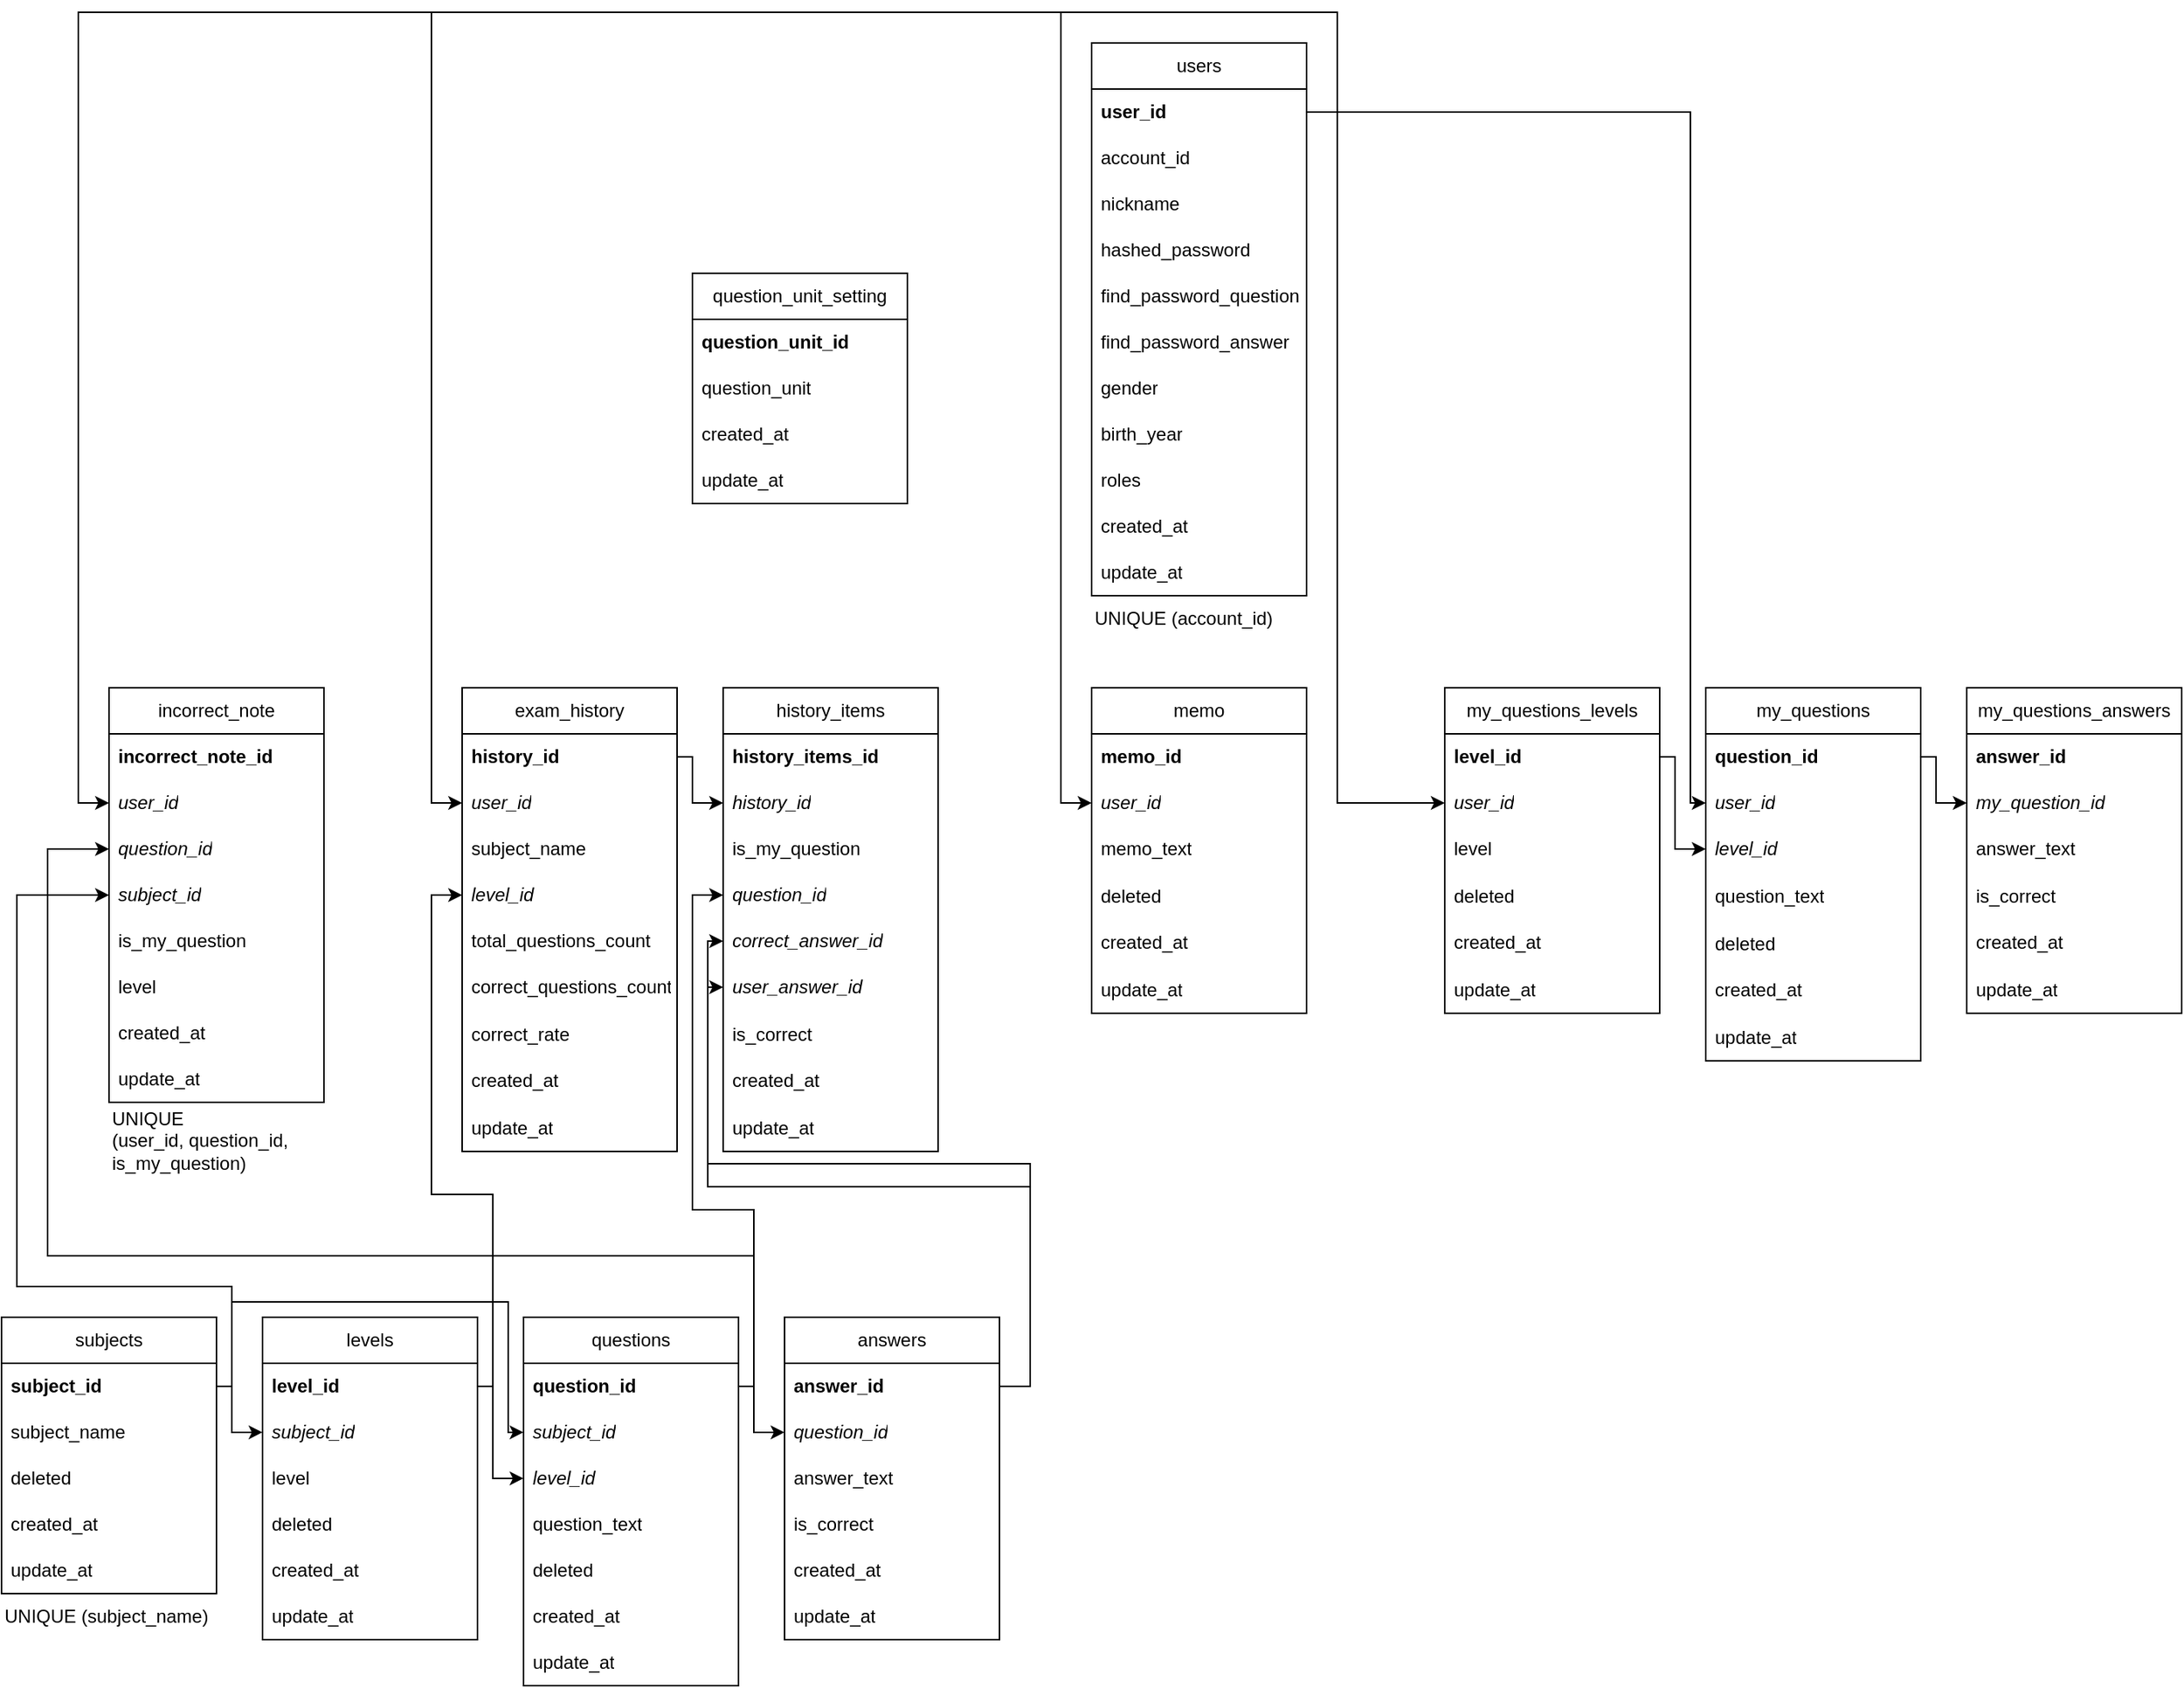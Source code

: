<mxfile version="26.0.11">
  <diagram name="페이지-1" id="cPsiHw71rgnW8N-4dkOa">
    <mxGraphModel dx="2117" dy="676" grid="1" gridSize="10" guides="1" tooltips="1" connect="1" arrows="1" fold="1" page="1" pageScale="1" pageWidth="827" pageHeight="1169" math="0" shadow="0">
      <root>
        <mxCell id="0" />
        <mxCell id="1" parent="0" />
        <mxCell id="VqnIIqxPbUTuVzLRbCaJ-1" value="users" style="swimlane;fontStyle=0;childLayout=stackLayout;horizontal=1;startSize=30;horizontalStack=0;resizeParent=1;resizeParentMax=0;resizeLast=0;collapsible=1;marginBottom=0;whiteSpace=wrap;html=1;" parent="1" vertex="1">
          <mxGeometry x="590" y="320" width="140" height="360" as="geometry">
            <mxRectangle x="590" y="360" width="70" height="30" as="alternateBounds" />
          </mxGeometry>
        </mxCell>
        <mxCell id="VqnIIqxPbUTuVzLRbCaJ-2" value="&lt;b&gt;user_id&lt;/b&gt;" style="text;strokeColor=none;fillColor=none;align=left;verticalAlign=middle;spacingLeft=4;spacingRight=4;overflow=hidden;points=[[0,0.5],[1,0.5]];portConstraint=eastwest;rotatable=0;whiteSpace=wrap;html=1;" parent="VqnIIqxPbUTuVzLRbCaJ-1" vertex="1">
          <mxGeometry y="30" width="140" height="30" as="geometry" />
        </mxCell>
        <mxCell id="VqnIIqxPbUTuVzLRbCaJ-3" value="account_id" style="text;strokeColor=none;fillColor=none;align=left;verticalAlign=middle;spacingLeft=4;spacingRight=4;overflow=hidden;points=[[0,0.5],[1,0.5]];portConstraint=eastwest;rotatable=0;whiteSpace=wrap;html=1;" parent="VqnIIqxPbUTuVzLRbCaJ-1" vertex="1">
          <mxGeometry y="60" width="140" height="30" as="geometry" />
        </mxCell>
        <mxCell id="VqnIIqxPbUTuVzLRbCaJ-4" value="nickname" style="text;strokeColor=none;fillColor=none;align=left;verticalAlign=middle;spacingLeft=4;spacingRight=4;overflow=hidden;points=[[0,0.5],[1,0.5]];portConstraint=eastwest;rotatable=0;whiteSpace=wrap;html=1;" parent="VqnIIqxPbUTuVzLRbCaJ-1" vertex="1">
          <mxGeometry y="90" width="140" height="30" as="geometry" />
        </mxCell>
        <mxCell id="VqnIIqxPbUTuVzLRbCaJ-5" value="hashed_password" style="text;strokeColor=none;fillColor=none;align=left;verticalAlign=middle;spacingLeft=4;spacingRight=4;overflow=hidden;points=[[0,0.5],[1,0.5]];portConstraint=eastwest;rotatable=0;whiteSpace=wrap;html=1;" parent="VqnIIqxPbUTuVzLRbCaJ-1" vertex="1">
          <mxGeometry y="120" width="140" height="30" as="geometry" />
        </mxCell>
        <mxCell id="VqnIIqxPbUTuVzLRbCaJ-6" value="find_password_question" style="text;strokeColor=none;fillColor=none;align=left;verticalAlign=middle;spacingLeft=4;spacingRight=4;overflow=hidden;points=[[0,0.5],[1,0.5]];portConstraint=eastwest;rotatable=0;whiteSpace=wrap;html=1;" parent="VqnIIqxPbUTuVzLRbCaJ-1" vertex="1">
          <mxGeometry y="150" width="140" height="30" as="geometry" />
        </mxCell>
        <mxCell id="VqnIIqxPbUTuVzLRbCaJ-7" value="find_password_answer" style="text;strokeColor=none;fillColor=none;align=left;verticalAlign=middle;spacingLeft=4;spacingRight=4;overflow=hidden;points=[[0,0.5],[1,0.5]];portConstraint=eastwest;rotatable=0;whiteSpace=wrap;html=1;" parent="VqnIIqxPbUTuVzLRbCaJ-1" vertex="1">
          <mxGeometry y="180" width="140" height="30" as="geometry" />
        </mxCell>
        <mxCell id="VqnIIqxPbUTuVzLRbCaJ-8" value="gender" style="text;strokeColor=none;fillColor=none;align=left;verticalAlign=middle;spacingLeft=4;spacingRight=4;overflow=hidden;points=[[0,0.5],[1,0.5]];portConstraint=eastwest;rotatable=0;whiteSpace=wrap;html=1;" parent="VqnIIqxPbUTuVzLRbCaJ-1" vertex="1">
          <mxGeometry y="210" width="140" height="30" as="geometry" />
        </mxCell>
        <mxCell id="VqnIIqxPbUTuVzLRbCaJ-9" value="birth_year" style="text;strokeColor=none;fillColor=none;align=left;verticalAlign=middle;spacingLeft=4;spacingRight=4;overflow=hidden;points=[[0,0.5],[1,0.5]];portConstraint=eastwest;rotatable=0;whiteSpace=wrap;html=1;" parent="VqnIIqxPbUTuVzLRbCaJ-1" vertex="1">
          <mxGeometry y="240" width="140" height="30" as="geometry" />
        </mxCell>
        <mxCell id="VqnIIqxPbUTuVzLRbCaJ-10" value="roles" style="text;strokeColor=none;fillColor=none;align=left;verticalAlign=middle;spacingLeft=4;spacingRight=4;overflow=hidden;points=[[0,0.5],[1,0.5]];portConstraint=eastwest;rotatable=0;whiteSpace=wrap;html=1;" parent="VqnIIqxPbUTuVzLRbCaJ-1" vertex="1">
          <mxGeometry y="270" width="140" height="30" as="geometry" />
        </mxCell>
        <mxCell id="VqnIIqxPbUTuVzLRbCaJ-11" value="created_at" style="text;strokeColor=none;fillColor=none;align=left;verticalAlign=middle;spacingLeft=4;spacingRight=4;overflow=hidden;points=[[0,0.5],[1,0.5]];portConstraint=eastwest;rotatable=0;whiteSpace=wrap;html=1;" parent="VqnIIqxPbUTuVzLRbCaJ-1" vertex="1">
          <mxGeometry y="300" width="140" height="30" as="geometry" />
        </mxCell>
        <mxCell id="VqnIIqxPbUTuVzLRbCaJ-12" value="update_at" style="text;strokeColor=none;fillColor=none;align=left;verticalAlign=middle;spacingLeft=4;spacingRight=4;overflow=hidden;points=[[0,0.5],[1,0.5]];portConstraint=eastwest;rotatable=0;whiteSpace=wrap;html=1;" parent="VqnIIqxPbUTuVzLRbCaJ-1" vertex="1">
          <mxGeometry y="330" width="140" height="30" as="geometry" />
        </mxCell>
        <mxCell id="VqnIIqxPbUTuVzLRbCaJ-14" value="questions" style="swimlane;fontStyle=0;childLayout=stackLayout;horizontal=1;startSize=30;horizontalStack=0;resizeParent=1;resizeParentMax=0;resizeLast=0;collapsible=1;marginBottom=0;whiteSpace=wrap;html=1;" parent="1" vertex="1">
          <mxGeometry x="220" y="1149.95" width="140" height="240" as="geometry" />
        </mxCell>
        <mxCell id="VqnIIqxPbUTuVzLRbCaJ-15" value="&lt;b&gt;question_id&lt;/b&gt;" style="text;strokeColor=none;fillColor=none;align=left;verticalAlign=middle;spacingLeft=4;spacingRight=4;overflow=hidden;points=[[0,0.5],[1,0.5]];portConstraint=eastwest;rotatable=0;whiteSpace=wrap;html=1;" parent="VqnIIqxPbUTuVzLRbCaJ-14" vertex="1">
          <mxGeometry y="30" width="140" height="30" as="geometry" />
        </mxCell>
        <mxCell id="VqnIIqxPbUTuVzLRbCaJ-16" value="&lt;i&gt;subject_id&lt;/i&gt;" style="text;strokeColor=none;fillColor=none;align=left;verticalAlign=middle;spacingLeft=4;spacingRight=4;overflow=hidden;points=[[0,0.5],[1,0.5]];portConstraint=eastwest;rotatable=0;whiteSpace=wrap;html=1;" parent="VqnIIqxPbUTuVzLRbCaJ-14" vertex="1">
          <mxGeometry y="60" width="140" height="30" as="geometry" />
        </mxCell>
        <mxCell id="VqnIIqxPbUTuVzLRbCaJ-17" value="&lt;i&gt;level_id&lt;/i&gt;" style="text;strokeColor=none;fillColor=none;align=left;verticalAlign=middle;spacingLeft=4;spacingRight=4;overflow=hidden;points=[[0,0.5],[1,0.5]];portConstraint=eastwest;rotatable=0;whiteSpace=wrap;html=1;" parent="VqnIIqxPbUTuVzLRbCaJ-14" vertex="1">
          <mxGeometry y="90" width="140" height="30" as="geometry" />
        </mxCell>
        <mxCell id="VqnIIqxPbUTuVzLRbCaJ-18" value="question_text" style="text;strokeColor=none;fillColor=none;align=left;verticalAlign=middle;spacingLeft=4;spacingRight=4;overflow=hidden;points=[[0,0.5],[1,0.5]];portConstraint=eastwest;rotatable=0;whiteSpace=wrap;html=1;" parent="VqnIIqxPbUTuVzLRbCaJ-14" vertex="1">
          <mxGeometry y="120" width="140" height="30" as="geometry" />
        </mxCell>
        <mxCell id="VqnIIqxPbUTuVzLRbCaJ-19" value="deleted" style="text;strokeColor=none;fillColor=none;align=left;verticalAlign=middle;spacingLeft=4;spacingRight=4;overflow=hidden;points=[[0,0.5],[1,0.5]];portConstraint=eastwest;rotatable=0;whiteSpace=wrap;html=1;" parent="VqnIIqxPbUTuVzLRbCaJ-14" vertex="1">
          <mxGeometry y="150" width="140" height="30" as="geometry" />
        </mxCell>
        <mxCell id="VqnIIqxPbUTuVzLRbCaJ-20" value="created_at" style="text;strokeColor=none;fillColor=none;align=left;verticalAlign=middle;spacingLeft=4;spacingRight=4;overflow=hidden;points=[[0,0.5],[1,0.5]];portConstraint=eastwest;rotatable=0;whiteSpace=wrap;html=1;" parent="VqnIIqxPbUTuVzLRbCaJ-14" vertex="1">
          <mxGeometry y="180" width="140" height="30" as="geometry" />
        </mxCell>
        <mxCell id="VqnIIqxPbUTuVzLRbCaJ-21" value="update_at" style="text;strokeColor=none;fillColor=none;align=left;verticalAlign=middle;spacingLeft=4;spacingRight=4;overflow=hidden;points=[[0,0.5],[1,0.5]];portConstraint=eastwest;rotatable=0;whiteSpace=wrap;html=1;" parent="VqnIIqxPbUTuVzLRbCaJ-14" vertex="1">
          <mxGeometry y="210" width="140" height="30" as="geometry" />
        </mxCell>
        <mxCell id="VqnIIqxPbUTuVzLRbCaJ-22" value="subjects" style="swimlane;fontStyle=0;childLayout=stackLayout;horizontal=1;startSize=30;horizontalStack=0;resizeParent=1;resizeParentMax=0;resizeLast=0;collapsible=1;marginBottom=0;whiteSpace=wrap;html=1;" parent="1" vertex="1">
          <mxGeometry x="-120" y="1149.95" width="140" height="180" as="geometry" />
        </mxCell>
        <mxCell id="VqnIIqxPbUTuVzLRbCaJ-23" value="&lt;b&gt;subject_id&lt;/b&gt;" style="text;strokeColor=none;fillColor=none;align=left;verticalAlign=middle;spacingLeft=4;spacingRight=4;overflow=hidden;points=[[0,0.5],[1,0.5]];portConstraint=eastwest;rotatable=0;whiteSpace=wrap;html=1;" parent="VqnIIqxPbUTuVzLRbCaJ-22" vertex="1">
          <mxGeometry y="30" width="140" height="30" as="geometry" />
        </mxCell>
        <mxCell id="VqnIIqxPbUTuVzLRbCaJ-24" value="subject_name" style="text;strokeColor=none;fillColor=none;align=left;verticalAlign=middle;spacingLeft=4;spacingRight=4;overflow=hidden;points=[[0,0.5],[1,0.5]];portConstraint=eastwest;rotatable=0;whiteSpace=wrap;html=1;" parent="VqnIIqxPbUTuVzLRbCaJ-22" vertex="1">
          <mxGeometry y="60" width="140" height="30" as="geometry" />
        </mxCell>
        <mxCell id="VqnIIqxPbUTuVzLRbCaJ-25" value="deleted" style="text;strokeColor=none;fillColor=none;align=left;verticalAlign=middle;spacingLeft=4;spacingRight=4;overflow=hidden;points=[[0,0.5],[1,0.5]];portConstraint=eastwest;rotatable=0;whiteSpace=wrap;html=1;" parent="VqnIIqxPbUTuVzLRbCaJ-22" vertex="1">
          <mxGeometry y="90" width="140" height="30" as="geometry" />
        </mxCell>
        <mxCell id="VqnIIqxPbUTuVzLRbCaJ-26" value="created_at" style="text;strokeColor=none;fillColor=none;align=left;verticalAlign=middle;spacingLeft=4;spacingRight=4;overflow=hidden;points=[[0,0.5],[1,0.5]];portConstraint=eastwest;rotatable=0;whiteSpace=wrap;html=1;" parent="VqnIIqxPbUTuVzLRbCaJ-22" vertex="1">
          <mxGeometry y="120" width="140" height="30" as="geometry" />
        </mxCell>
        <mxCell id="VqnIIqxPbUTuVzLRbCaJ-27" value="update_at" style="text;strokeColor=none;fillColor=none;align=left;verticalAlign=middle;spacingLeft=4;spacingRight=4;overflow=hidden;points=[[0,0.5],[1,0.5]];portConstraint=eastwest;rotatable=0;whiteSpace=wrap;html=1;" parent="VqnIIqxPbUTuVzLRbCaJ-22" vertex="1">
          <mxGeometry y="150" width="140" height="30" as="geometry" />
        </mxCell>
        <mxCell id="VqnIIqxPbUTuVzLRbCaJ-28" value="levels" style="swimlane;fontStyle=0;childLayout=stackLayout;horizontal=1;startSize=30;horizontalStack=0;resizeParent=1;resizeParentMax=0;resizeLast=0;collapsible=1;marginBottom=0;whiteSpace=wrap;html=1;" parent="1" vertex="1">
          <mxGeometry x="50" y="1149.95" width="140" height="210" as="geometry" />
        </mxCell>
        <mxCell id="VqnIIqxPbUTuVzLRbCaJ-29" value="&lt;b&gt;level_id&lt;/b&gt;" style="text;strokeColor=none;fillColor=none;align=left;verticalAlign=middle;spacingLeft=4;spacingRight=4;overflow=hidden;points=[[0,0.5],[1,0.5]];portConstraint=eastwest;rotatable=0;whiteSpace=wrap;html=1;" parent="VqnIIqxPbUTuVzLRbCaJ-28" vertex="1">
          <mxGeometry y="30" width="140" height="30" as="geometry" />
        </mxCell>
        <mxCell id="VqnIIqxPbUTuVzLRbCaJ-30" value="&lt;i&gt;subject_id&lt;/i&gt;" style="text;strokeColor=none;fillColor=none;align=left;verticalAlign=middle;spacingLeft=4;spacingRight=4;overflow=hidden;points=[[0,0.5],[1,0.5]];portConstraint=eastwest;rotatable=0;whiteSpace=wrap;html=1;" parent="VqnIIqxPbUTuVzLRbCaJ-28" vertex="1">
          <mxGeometry y="60" width="140" height="30" as="geometry" />
        </mxCell>
        <mxCell id="VqnIIqxPbUTuVzLRbCaJ-31" value="level" style="text;strokeColor=none;fillColor=none;align=left;verticalAlign=middle;spacingLeft=4;spacingRight=4;overflow=hidden;points=[[0,0.5],[1,0.5]];portConstraint=eastwest;rotatable=0;whiteSpace=wrap;html=1;" parent="VqnIIqxPbUTuVzLRbCaJ-28" vertex="1">
          <mxGeometry y="90" width="140" height="30" as="geometry" />
        </mxCell>
        <mxCell id="VqnIIqxPbUTuVzLRbCaJ-43" value="deleted" style="text;strokeColor=none;fillColor=none;align=left;verticalAlign=middle;spacingLeft=4;spacingRight=4;overflow=hidden;points=[[0,0.5],[1,0.5]];portConstraint=eastwest;rotatable=0;whiteSpace=wrap;html=1;" parent="VqnIIqxPbUTuVzLRbCaJ-28" vertex="1">
          <mxGeometry y="120" width="140" height="30" as="geometry" />
        </mxCell>
        <mxCell id="VqnIIqxPbUTuVzLRbCaJ-32" value="created_at" style="text;strokeColor=none;fillColor=none;align=left;verticalAlign=middle;spacingLeft=4;spacingRight=4;overflow=hidden;points=[[0,0.5],[1,0.5]];portConstraint=eastwest;rotatable=0;whiteSpace=wrap;html=1;" parent="VqnIIqxPbUTuVzLRbCaJ-28" vertex="1">
          <mxGeometry y="150" width="140" height="30" as="geometry" />
        </mxCell>
        <mxCell id="VqnIIqxPbUTuVzLRbCaJ-33" value="update_at" style="text;strokeColor=none;fillColor=none;align=left;verticalAlign=middle;spacingLeft=4;spacingRight=4;overflow=hidden;points=[[0,0.5],[1,0.5]];portConstraint=eastwest;rotatable=0;whiteSpace=wrap;html=1;" parent="VqnIIqxPbUTuVzLRbCaJ-28" vertex="1">
          <mxGeometry y="180" width="140" height="30" as="geometry" />
        </mxCell>
        <mxCell id="VqnIIqxPbUTuVzLRbCaJ-44" value="answers" style="swimlane;fontStyle=0;childLayout=stackLayout;horizontal=1;startSize=30;horizontalStack=0;resizeParent=1;resizeParentMax=0;resizeLast=0;collapsible=1;marginBottom=0;whiteSpace=wrap;html=1;" parent="1" vertex="1">
          <mxGeometry x="390" y="1149.95" width="140" height="210" as="geometry" />
        </mxCell>
        <mxCell id="VqnIIqxPbUTuVzLRbCaJ-45" value="&lt;b&gt;answer_id&lt;/b&gt;" style="text;strokeColor=none;fillColor=none;align=left;verticalAlign=middle;spacingLeft=4;spacingRight=4;overflow=hidden;points=[[0,0.5],[1,0.5]];portConstraint=eastwest;rotatable=0;whiteSpace=wrap;html=1;" parent="VqnIIqxPbUTuVzLRbCaJ-44" vertex="1">
          <mxGeometry y="30" width="140" height="30" as="geometry" />
        </mxCell>
        <mxCell id="VqnIIqxPbUTuVzLRbCaJ-46" value="&lt;i&gt;question_id&lt;/i&gt;" style="text;strokeColor=none;fillColor=none;align=left;verticalAlign=middle;spacingLeft=4;spacingRight=4;overflow=hidden;points=[[0,0.5],[1,0.5]];portConstraint=eastwest;rotatable=0;whiteSpace=wrap;html=1;" parent="VqnIIqxPbUTuVzLRbCaJ-44" vertex="1">
          <mxGeometry y="60" width="140" height="30" as="geometry" />
        </mxCell>
        <mxCell id="VqnIIqxPbUTuVzLRbCaJ-47" value="answer_text" style="text;strokeColor=none;fillColor=none;align=left;verticalAlign=middle;spacingLeft=4;spacingRight=4;overflow=hidden;points=[[0,0.5],[1,0.5]];portConstraint=eastwest;rotatable=0;whiteSpace=wrap;html=1;" parent="VqnIIqxPbUTuVzLRbCaJ-44" vertex="1">
          <mxGeometry y="90" width="140" height="30" as="geometry" />
        </mxCell>
        <mxCell id="VqnIIqxPbUTuVzLRbCaJ-48" value="is_correct" style="text;strokeColor=none;fillColor=none;align=left;verticalAlign=middle;spacingLeft=4;spacingRight=4;overflow=hidden;points=[[0,0.5],[1,0.5]];portConstraint=eastwest;rotatable=0;whiteSpace=wrap;html=1;" parent="VqnIIqxPbUTuVzLRbCaJ-44" vertex="1">
          <mxGeometry y="120" width="140" height="30" as="geometry" />
        </mxCell>
        <mxCell id="VqnIIqxPbUTuVzLRbCaJ-50" value="created_at" style="text;strokeColor=none;fillColor=none;align=left;verticalAlign=middle;spacingLeft=4;spacingRight=4;overflow=hidden;points=[[0,0.5],[1,0.5]];portConstraint=eastwest;rotatable=0;whiteSpace=wrap;html=1;" parent="VqnIIqxPbUTuVzLRbCaJ-44" vertex="1">
          <mxGeometry y="150" width="140" height="30" as="geometry" />
        </mxCell>
        <mxCell id="VqnIIqxPbUTuVzLRbCaJ-51" value="update_at" style="text;strokeColor=none;fillColor=none;align=left;verticalAlign=middle;spacingLeft=4;spacingRight=4;overflow=hidden;points=[[0,0.5],[1,0.5]];portConstraint=eastwest;rotatable=0;whiteSpace=wrap;html=1;" parent="VqnIIqxPbUTuVzLRbCaJ-44" vertex="1">
          <mxGeometry y="180" width="140" height="30" as="geometry" />
        </mxCell>
        <mxCell id="VqnIIqxPbUTuVzLRbCaJ-59" value="incorrect_note" style="swimlane;fontStyle=0;childLayout=stackLayout;horizontal=1;startSize=30;horizontalStack=0;resizeParent=1;resizeParentMax=0;resizeLast=0;collapsible=1;marginBottom=0;whiteSpace=wrap;html=1;" parent="1" vertex="1">
          <mxGeometry x="-50" y="740" width="140" height="270" as="geometry" />
        </mxCell>
        <mxCell id="VqnIIqxPbUTuVzLRbCaJ-60" value="&lt;b&gt;incorrect_note_id&lt;/b&gt;" style="text;strokeColor=none;fillColor=none;align=left;verticalAlign=middle;spacingLeft=4;spacingRight=4;overflow=hidden;points=[[0,0.5],[1,0.5]];portConstraint=eastwest;rotatable=0;whiteSpace=wrap;html=1;" parent="VqnIIqxPbUTuVzLRbCaJ-59" vertex="1">
          <mxGeometry y="30" width="140" height="30" as="geometry" />
        </mxCell>
        <mxCell id="VqnIIqxPbUTuVzLRbCaJ-62" value="&lt;i&gt;user_id&lt;/i&gt;" style="text;strokeColor=none;fillColor=none;align=left;verticalAlign=middle;spacingLeft=4;spacingRight=4;overflow=hidden;points=[[0,0.5],[1,0.5]];portConstraint=eastwest;rotatable=0;whiteSpace=wrap;html=1;" parent="VqnIIqxPbUTuVzLRbCaJ-59" vertex="1">
          <mxGeometry y="60" width="140" height="30" as="geometry" />
        </mxCell>
        <mxCell id="VqnIIqxPbUTuVzLRbCaJ-61" value="&lt;i&gt;question_id&lt;/i&gt;" style="text;strokeColor=none;fillColor=none;align=left;verticalAlign=middle;spacingLeft=4;spacingRight=4;overflow=hidden;points=[[0,0.5],[1,0.5]];portConstraint=eastwest;rotatable=0;whiteSpace=wrap;html=1;" parent="VqnIIqxPbUTuVzLRbCaJ-59" vertex="1">
          <mxGeometry y="90" width="140" height="30" as="geometry" />
        </mxCell>
        <mxCell id="VqnIIqxPbUTuVzLRbCaJ-63" value="&lt;i&gt;subject_id&lt;/i&gt;" style="text;strokeColor=none;fillColor=none;align=left;verticalAlign=middle;spacingLeft=4;spacingRight=4;overflow=hidden;points=[[0,0.5],[1,0.5]];portConstraint=eastwest;rotatable=0;whiteSpace=wrap;html=1;" parent="VqnIIqxPbUTuVzLRbCaJ-59" vertex="1">
          <mxGeometry y="120" width="140" height="30" as="geometry" />
        </mxCell>
        <mxCell id="VqnIIqxPbUTuVzLRbCaJ-67" value="is_my_question" style="text;strokeColor=none;fillColor=none;align=left;verticalAlign=middle;spacingLeft=4;spacingRight=4;overflow=hidden;points=[[0,0.5],[1,0.5]];portConstraint=eastwest;rotatable=0;whiteSpace=wrap;html=1;" parent="VqnIIqxPbUTuVzLRbCaJ-59" vertex="1">
          <mxGeometry y="150" width="140" height="30" as="geometry" />
        </mxCell>
        <mxCell id="9y2dvp7mWgLFmS21TrSh-4" value="level" style="text;strokeColor=none;fillColor=none;align=left;verticalAlign=middle;spacingLeft=4;spacingRight=4;overflow=hidden;points=[[0,0.5],[1,0.5]];portConstraint=eastwest;rotatable=0;whiteSpace=wrap;html=1;" vertex="1" parent="VqnIIqxPbUTuVzLRbCaJ-59">
          <mxGeometry y="180" width="140" height="30" as="geometry" />
        </mxCell>
        <mxCell id="VqnIIqxPbUTuVzLRbCaJ-64" value="created_at" style="text;strokeColor=none;fillColor=none;align=left;verticalAlign=middle;spacingLeft=4;spacingRight=4;overflow=hidden;points=[[0,0.5],[1,0.5]];portConstraint=eastwest;rotatable=0;whiteSpace=wrap;html=1;" parent="VqnIIqxPbUTuVzLRbCaJ-59" vertex="1">
          <mxGeometry y="210" width="140" height="30" as="geometry" />
        </mxCell>
        <mxCell id="VqnIIqxPbUTuVzLRbCaJ-65" value="update_at" style="text;strokeColor=none;fillColor=none;align=left;verticalAlign=middle;spacingLeft=4;spacingRight=4;overflow=hidden;points=[[0,0.5],[1,0.5]];portConstraint=eastwest;rotatable=0;whiteSpace=wrap;html=1;" parent="VqnIIqxPbUTuVzLRbCaJ-59" vertex="1">
          <mxGeometry y="240" width="140" height="30" as="geometry" />
        </mxCell>
        <mxCell id="VqnIIqxPbUTuVzLRbCaJ-70" value="UNIQUE&lt;div&gt;(user_id, question_id, is_my_question)&lt;/div&gt;" style="text;html=1;align=left;verticalAlign=middle;whiteSpace=wrap;rounded=0;" parent="1" vertex="1">
          <mxGeometry x="-50" y="1020" width="140" height="30" as="geometry" />
        </mxCell>
        <mxCell id="VqnIIqxPbUTuVzLRbCaJ-71" value="exam_history" style="swimlane;fontStyle=0;childLayout=stackLayout;horizontal=1;startSize=30;horizontalStack=0;resizeParent=1;resizeParentMax=0;resizeLast=0;collapsible=1;marginBottom=0;whiteSpace=wrap;html=1;" parent="1" vertex="1">
          <mxGeometry x="180" y="740" width="140" height="302" as="geometry" />
        </mxCell>
        <mxCell id="VqnIIqxPbUTuVzLRbCaJ-72" value="&lt;b&gt;history_id&lt;/b&gt;" style="text;strokeColor=none;fillColor=none;align=left;verticalAlign=middle;spacingLeft=4;spacingRight=4;overflow=hidden;points=[[0,0.5],[1,0.5]];portConstraint=eastwest;rotatable=0;whiteSpace=wrap;html=1;" parent="VqnIIqxPbUTuVzLRbCaJ-71" vertex="1">
          <mxGeometry y="30" width="140" height="30" as="geometry" />
        </mxCell>
        <mxCell id="VqnIIqxPbUTuVzLRbCaJ-73" value="&lt;i style=&quot;&quot;&gt;user_id&lt;/i&gt;" style="text;strokeColor=none;fillColor=none;align=left;verticalAlign=middle;spacingLeft=4;spacingRight=4;overflow=hidden;points=[[0,0.5],[1,0.5]];portConstraint=eastwest;rotatable=0;whiteSpace=wrap;html=1;" parent="VqnIIqxPbUTuVzLRbCaJ-71" vertex="1">
          <mxGeometry y="60" width="140" height="30" as="geometry" />
        </mxCell>
        <mxCell id="VqnIIqxPbUTuVzLRbCaJ-74" value="subject_name" style="text;strokeColor=none;fillColor=none;align=left;verticalAlign=middle;spacingLeft=4;spacingRight=4;overflow=hidden;points=[[0,0.5],[1,0.5]];portConstraint=eastwest;rotatable=0;whiteSpace=wrap;html=1;" parent="VqnIIqxPbUTuVzLRbCaJ-71" vertex="1">
          <mxGeometry y="90" width="140" height="30" as="geometry" />
        </mxCell>
        <mxCell id="VqnIIqxPbUTuVzLRbCaJ-75" value="&lt;i&gt;level_id&lt;/i&gt;" style="text;strokeColor=none;fillColor=none;align=left;verticalAlign=middle;spacingLeft=4;spacingRight=4;overflow=hidden;points=[[0,0.5],[1,0.5]];portConstraint=eastwest;rotatable=0;whiteSpace=wrap;html=1;" parent="VqnIIqxPbUTuVzLRbCaJ-71" vertex="1">
          <mxGeometry y="120" width="140" height="30" as="geometry" />
        </mxCell>
        <mxCell id="VqnIIqxPbUTuVzLRbCaJ-76" value="total_questions_count" style="text;strokeColor=none;fillColor=none;align=left;verticalAlign=middle;spacingLeft=4;spacingRight=4;overflow=hidden;points=[[0,0.5],[1,0.5]];portConstraint=eastwest;rotatable=0;whiteSpace=wrap;html=1;" parent="VqnIIqxPbUTuVzLRbCaJ-71" vertex="1">
          <mxGeometry y="150" width="140" height="30" as="geometry" />
        </mxCell>
        <mxCell id="VqnIIqxPbUTuVzLRbCaJ-77" value="correct_questions_count" style="text;strokeColor=none;fillColor=none;align=left;verticalAlign=middle;spacingLeft=4;spacingRight=4;overflow=hidden;points=[[0,0.5],[1,0.5]];portConstraint=eastwest;rotatable=0;whiteSpace=wrap;html=1;" parent="VqnIIqxPbUTuVzLRbCaJ-71" vertex="1">
          <mxGeometry y="180" width="140" height="30" as="geometry" />
        </mxCell>
        <mxCell id="VqnIIqxPbUTuVzLRbCaJ-80" value="correct_rate" style="text;strokeColor=none;fillColor=none;align=left;verticalAlign=middle;spacingLeft=4;spacingRight=4;overflow=hidden;points=[[0,0.5],[1,0.5]];portConstraint=eastwest;rotatable=0;whiteSpace=wrap;html=1;" parent="VqnIIqxPbUTuVzLRbCaJ-71" vertex="1">
          <mxGeometry y="210" width="140" height="31" as="geometry" />
        </mxCell>
        <mxCell id="VqnIIqxPbUTuVzLRbCaJ-78" value="created_at" style="text;strokeColor=none;fillColor=none;align=left;verticalAlign=middle;spacingLeft=4;spacingRight=4;overflow=hidden;points=[[0,0.5],[1,0.5]];portConstraint=eastwest;rotatable=0;whiteSpace=wrap;html=1;" parent="VqnIIqxPbUTuVzLRbCaJ-71" vertex="1">
          <mxGeometry y="241" width="140" height="30" as="geometry" />
        </mxCell>
        <mxCell id="VqnIIqxPbUTuVzLRbCaJ-79" value="update_at" style="text;strokeColor=none;fillColor=none;align=left;verticalAlign=middle;spacingLeft=4;spacingRight=4;overflow=hidden;points=[[0,0.5],[1,0.5]];portConstraint=eastwest;rotatable=0;whiteSpace=wrap;html=1;" parent="VqnIIqxPbUTuVzLRbCaJ-71" vertex="1">
          <mxGeometry y="271" width="140" height="31" as="geometry" />
        </mxCell>
        <mxCell id="VqnIIqxPbUTuVzLRbCaJ-81" value="history_items" style="swimlane;fontStyle=0;childLayout=stackLayout;horizontal=1;startSize=30;horizontalStack=0;resizeParent=1;resizeParentMax=0;resizeLast=0;collapsible=1;marginBottom=0;whiteSpace=wrap;html=1;" parent="1" vertex="1">
          <mxGeometry x="350" y="740" width="140" height="302" as="geometry" />
        </mxCell>
        <mxCell id="VqnIIqxPbUTuVzLRbCaJ-83" value="&lt;b&gt;history_items_id&lt;/b&gt;" style="text;strokeColor=none;fillColor=none;align=left;verticalAlign=middle;spacingLeft=4;spacingRight=4;overflow=hidden;points=[[0,0.5],[1,0.5]];portConstraint=eastwest;rotatable=0;whiteSpace=wrap;html=1;" parent="VqnIIqxPbUTuVzLRbCaJ-81" vertex="1">
          <mxGeometry y="30" width="140" height="30" as="geometry" />
        </mxCell>
        <mxCell id="VqnIIqxPbUTuVzLRbCaJ-82" value="&lt;i&gt;history_id&lt;/i&gt;" style="text;strokeColor=none;fillColor=none;align=left;verticalAlign=middle;spacingLeft=4;spacingRight=4;overflow=hidden;points=[[0,0.5],[1,0.5]];portConstraint=eastwest;rotatable=0;whiteSpace=wrap;html=1;" parent="VqnIIqxPbUTuVzLRbCaJ-81" vertex="1">
          <mxGeometry y="60" width="140" height="30" as="geometry" />
        </mxCell>
        <mxCell id="VqnIIqxPbUTuVzLRbCaJ-84" value="is_my_question" style="text;strokeColor=none;fillColor=none;align=left;verticalAlign=middle;spacingLeft=4;spacingRight=4;overflow=hidden;points=[[0,0.5],[1,0.5]];portConstraint=eastwest;rotatable=0;whiteSpace=wrap;html=1;" parent="VqnIIqxPbUTuVzLRbCaJ-81" vertex="1">
          <mxGeometry y="90" width="140" height="30" as="geometry" />
        </mxCell>
        <mxCell id="VqnIIqxPbUTuVzLRbCaJ-85" value="&lt;i&gt;question_id&lt;/i&gt;" style="text;strokeColor=none;fillColor=none;align=left;verticalAlign=middle;spacingLeft=4;spacingRight=4;overflow=hidden;points=[[0,0.5],[1,0.5]];portConstraint=eastwest;rotatable=0;whiteSpace=wrap;html=1;" parent="VqnIIqxPbUTuVzLRbCaJ-81" vertex="1">
          <mxGeometry y="120" width="140" height="30" as="geometry" />
        </mxCell>
        <mxCell id="VqnIIqxPbUTuVzLRbCaJ-86" value="&lt;i&gt;correct_answer_id&lt;/i&gt;" style="text;strokeColor=none;fillColor=none;align=left;verticalAlign=middle;spacingLeft=4;spacingRight=4;overflow=hidden;points=[[0,0.5],[1,0.5]];portConstraint=eastwest;rotatable=0;whiteSpace=wrap;html=1;" parent="VqnIIqxPbUTuVzLRbCaJ-81" vertex="1">
          <mxGeometry y="150" width="140" height="30" as="geometry" />
        </mxCell>
        <mxCell id="VqnIIqxPbUTuVzLRbCaJ-87" value="&lt;i&gt;user_answer_id&lt;/i&gt;" style="text;strokeColor=none;fillColor=none;align=left;verticalAlign=middle;spacingLeft=4;spacingRight=4;overflow=hidden;points=[[0,0.5],[1,0.5]];portConstraint=eastwest;rotatable=0;whiteSpace=wrap;html=1;" parent="VqnIIqxPbUTuVzLRbCaJ-81" vertex="1">
          <mxGeometry y="180" width="140" height="30" as="geometry" />
        </mxCell>
        <mxCell id="VqnIIqxPbUTuVzLRbCaJ-88" value="is_correct" style="text;strokeColor=none;fillColor=none;align=left;verticalAlign=middle;spacingLeft=4;spacingRight=4;overflow=hidden;points=[[0,0.5],[1,0.5]];portConstraint=eastwest;rotatable=0;whiteSpace=wrap;html=1;" parent="VqnIIqxPbUTuVzLRbCaJ-81" vertex="1">
          <mxGeometry y="210" width="140" height="31" as="geometry" />
        </mxCell>
        <mxCell id="VqnIIqxPbUTuVzLRbCaJ-89" value="created_at" style="text;strokeColor=none;fillColor=none;align=left;verticalAlign=middle;spacingLeft=4;spacingRight=4;overflow=hidden;points=[[0,0.5],[1,0.5]];portConstraint=eastwest;rotatable=0;whiteSpace=wrap;html=1;" parent="VqnIIqxPbUTuVzLRbCaJ-81" vertex="1">
          <mxGeometry y="241" width="140" height="30" as="geometry" />
        </mxCell>
        <mxCell id="VqnIIqxPbUTuVzLRbCaJ-90" value="update_at" style="text;strokeColor=none;fillColor=none;align=left;verticalAlign=middle;spacingLeft=4;spacingRight=4;overflow=hidden;points=[[0,0.5],[1,0.5]];portConstraint=eastwest;rotatable=0;whiteSpace=wrap;html=1;" parent="VqnIIqxPbUTuVzLRbCaJ-81" vertex="1">
          <mxGeometry y="271" width="140" height="31" as="geometry" />
        </mxCell>
        <mxCell id="VqnIIqxPbUTuVzLRbCaJ-91" value="memo" style="swimlane;fontStyle=0;childLayout=stackLayout;horizontal=1;startSize=30;horizontalStack=0;resizeParent=1;resizeParentMax=0;resizeLast=0;collapsible=1;marginBottom=0;whiteSpace=wrap;html=1;" parent="1" vertex="1">
          <mxGeometry x="590" y="740" width="140" height="212" as="geometry" />
        </mxCell>
        <mxCell id="VqnIIqxPbUTuVzLRbCaJ-92" value="&lt;b&gt;memo_id&lt;/b&gt;" style="text;strokeColor=none;fillColor=none;align=left;verticalAlign=middle;spacingLeft=4;spacingRight=4;overflow=hidden;points=[[0,0.5],[1,0.5]];portConstraint=eastwest;rotatable=0;whiteSpace=wrap;html=1;" parent="VqnIIqxPbUTuVzLRbCaJ-91" vertex="1">
          <mxGeometry y="30" width="140" height="30" as="geometry" />
        </mxCell>
        <mxCell id="VqnIIqxPbUTuVzLRbCaJ-93" value="&lt;i&gt;user_id&lt;/i&gt;" style="text;strokeColor=none;fillColor=none;align=left;verticalAlign=middle;spacingLeft=4;spacingRight=4;overflow=hidden;points=[[0,0.5],[1,0.5]];portConstraint=eastwest;rotatable=0;whiteSpace=wrap;html=1;" parent="VqnIIqxPbUTuVzLRbCaJ-91" vertex="1">
          <mxGeometry y="60" width="140" height="30" as="geometry" />
        </mxCell>
        <mxCell id="VqnIIqxPbUTuVzLRbCaJ-94" value="memo_text" style="text;strokeColor=none;fillColor=none;align=left;verticalAlign=middle;spacingLeft=4;spacingRight=4;overflow=hidden;points=[[0,0.5],[1,0.5]];portConstraint=eastwest;rotatable=0;whiteSpace=wrap;html=1;" parent="VqnIIqxPbUTuVzLRbCaJ-91" vertex="1">
          <mxGeometry y="90" width="140" height="30" as="geometry" />
        </mxCell>
        <mxCell id="VqnIIqxPbUTuVzLRbCaJ-98" value="deleted" style="text;strokeColor=none;fillColor=none;align=left;verticalAlign=middle;spacingLeft=4;spacingRight=4;overflow=hidden;points=[[0,0.5],[1,0.5]];portConstraint=eastwest;rotatable=0;whiteSpace=wrap;html=1;" parent="VqnIIqxPbUTuVzLRbCaJ-91" vertex="1">
          <mxGeometry y="120" width="140" height="31" as="geometry" />
        </mxCell>
        <mxCell id="VqnIIqxPbUTuVzLRbCaJ-99" value="created_at" style="text;strokeColor=none;fillColor=none;align=left;verticalAlign=middle;spacingLeft=4;spacingRight=4;overflow=hidden;points=[[0,0.5],[1,0.5]];portConstraint=eastwest;rotatable=0;whiteSpace=wrap;html=1;" parent="VqnIIqxPbUTuVzLRbCaJ-91" vertex="1">
          <mxGeometry y="151" width="140" height="30" as="geometry" />
        </mxCell>
        <mxCell id="VqnIIqxPbUTuVzLRbCaJ-100" value="update_at" style="text;strokeColor=none;fillColor=none;align=left;verticalAlign=middle;spacingLeft=4;spacingRight=4;overflow=hidden;points=[[0,0.5],[1,0.5]];portConstraint=eastwest;rotatable=0;whiteSpace=wrap;html=1;" parent="VqnIIqxPbUTuVzLRbCaJ-91" vertex="1">
          <mxGeometry y="181" width="140" height="31" as="geometry" />
        </mxCell>
        <mxCell id="VqnIIqxPbUTuVzLRbCaJ-101" value="my_questions_levels" style="swimlane;fontStyle=0;childLayout=stackLayout;horizontal=1;startSize=30;horizontalStack=0;resizeParent=1;resizeParentMax=0;resizeLast=0;collapsible=1;marginBottom=0;whiteSpace=wrap;html=1;" parent="1" vertex="1">
          <mxGeometry x="820" y="740" width="140" height="212" as="geometry" />
        </mxCell>
        <mxCell id="VqnIIqxPbUTuVzLRbCaJ-102" value="&lt;b&gt;level_id&lt;/b&gt;" style="text;strokeColor=none;fillColor=none;align=left;verticalAlign=middle;spacingLeft=4;spacingRight=4;overflow=hidden;points=[[0,0.5],[1,0.5]];portConstraint=eastwest;rotatable=0;whiteSpace=wrap;html=1;" parent="VqnIIqxPbUTuVzLRbCaJ-101" vertex="1">
          <mxGeometry y="30" width="140" height="30" as="geometry" />
        </mxCell>
        <mxCell id="VqnIIqxPbUTuVzLRbCaJ-103" value="&lt;i&gt;user_id&lt;/i&gt;" style="text;strokeColor=none;fillColor=none;align=left;verticalAlign=middle;spacingLeft=4;spacingRight=4;overflow=hidden;points=[[0,0.5],[1,0.5]];portConstraint=eastwest;rotatable=0;whiteSpace=wrap;html=1;" parent="VqnIIqxPbUTuVzLRbCaJ-101" vertex="1">
          <mxGeometry y="60" width="140" height="30" as="geometry" />
        </mxCell>
        <mxCell id="VqnIIqxPbUTuVzLRbCaJ-104" value="level" style="text;strokeColor=none;fillColor=none;align=left;verticalAlign=middle;spacingLeft=4;spacingRight=4;overflow=hidden;points=[[0,0.5],[1,0.5]];portConstraint=eastwest;rotatable=0;whiteSpace=wrap;html=1;" parent="VqnIIqxPbUTuVzLRbCaJ-101" vertex="1">
          <mxGeometry y="90" width="140" height="30" as="geometry" />
        </mxCell>
        <mxCell id="VqnIIqxPbUTuVzLRbCaJ-105" value="deleted" style="text;strokeColor=none;fillColor=none;align=left;verticalAlign=middle;spacingLeft=4;spacingRight=4;overflow=hidden;points=[[0,0.5],[1,0.5]];portConstraint=eastwest;rotatable=0;whiteSpace=wrap;html=1;" parent="VqnIIqxPbUTuVzLRbCaJ-101" vertex="1">
          <mxGeometry y="120" width="140" height="31" as="geometry" />
        </mxCell>
        <mxCell id="VqnIIqxPbUTuVzLRbCaJ-106" value="created_at" style="text;strokeColor=none;fillColor=none;align=left;verticalAlign=middle;spacingLeft=4;spacingRight=4;overflow=hidden;points=[[0,0.5],[1,0.5]];portConstraint=eastwest;rotatable=0;whiteSpace=wrap;html=1;" parent="VqnIIqxPbUTuVzLRbCaJ-101" vertex="1">
          <mxGeometry y="151" width="140" height="30" as="geometry" />
        </mxCell>
        <mxCell id="VqnIIqxPbUTuVzLRbCaJ-107" value="update_at" style="text;strokeColor=none;fillColor=none;align=left;verticalAlign=middle;spacingLeft=4;spacingRight=4;overflow=hidden;points=[[0,0.5],[1,0.5]];portConstraint=eastwest;rotatable=0;whiteSpace=wrap;html=1;" parent="VqnIIqxPbUTuVzLRbCaJ-101" vertex="1">
          <mxGeometry y="181" width="140" height="31" as="geometry" />
        </mxCell>
        <mxCell id="VqnIIqxPbUTuVzLRbCaJ-108" value="my_questions" style="swimlane;fontStyle=0;childLayout=stackLayout;horizontal=1;startSize=30;horizontalStack=0;resizeParent=1;resizeParentMax=0;resizeLast=0;collapsible=1;marginBottom=0;whiteSpace=wrap;html=1;" parent="1" vertex="1">
          <mxGeometry x="990" y="740" width="140" height="243" as="geometry" />
        </mxCell>
        <mxCell id="VqnIIqxPbUTuVzLRbCaJ-109" value="&lt;b&gt;question_id&lt;/b&gt;" style="text;strokeColor=none;fillColor=none;align=left;verticalAlign=middle;spacingLeft=4;spacingRight=4;overflow=hidden;points=[[0,0.5],[1,0.5]];portConstraint=eastwest;rotatable=0;whiteSpace=wrap;html=1;" parent="VqnIIqxPbUTuVzLRbCaJ-108" vertex="1">
          <mxGeometry y="30" width="140" height="30" as="geometry" />
        </mxCell>
        <mxCell id="VqnIIqxPbUTuVzLRbCaJ-110" value="&lt;i&gt;user_id&lt;/i&gt;" style="text;strokeColor=none;fillColor=none;align=left;verticalAlign=middle;spacingLeft=4;spacingRight=4;overflow=hidden;points=[[0,0.5],[1,0.5]];portConstraint=eastwest;rotatable=0;whiteSpace=wrap;html=1;" parent="VqnIIqxPbUTuVzLRbCaJ-108" vertex="1">
          <mxGeometry y="60" width="140" height="30" as="geometry" />
        </mxCell>
        <mxCell id="VqnIIqxPbUTuVzLRbCaJ-111" value="&lt;i&gt;level_id&lt;/i&gt;" style="text;strokeColor=none;fillColor=none;align=left;verticalAlign=middle;spacingLeft=4;spacingRight=4;overflow=hidden;points=[[0,0.5],[1,0.5]];portConstraint=eastwest;rotatable=0;whiteSpace=wrap;html=1;" parent="VqnIIqxPbUTuVzLRbCaJ-108" vertex="1">
          <mxGeometry y="90" width="140" height="30" as="geometry" />
        </mxCell>
        <mxCell id="VqnIIqxPbUTuVzLRbCaJ-112" value="question_text" style="text;strokeColor=none;fillColor=none;align=left;verticalAlign=middle;spacingLeft=4;spacingRight=4;overflow=hidden;points=[[0,0.5],[1,0.5]];portConstraint=eastwest;rotatable=0;whiteSpace=wrap;html=1;" parent="VqnIIqxPbUTuVzLRbCaJ-108" vertex="1">
          <mxGeometry y="120" width="140" height="31" as="geometry" />
        </mxCell>
        <mxCell id="VqnIIqxPbUTuVzLRbCaJ-115" value="deleted" style="text;strokeColor=none;fillColor=none;align=left;verticalAlign=middle;spacingLeft=4;spacingRight=4;overflow=hidden;points=[[0,0.5],[1,0.5]];portConstraint=eastwest;rotatable=0;whiteSpace=wrap;html=1;" parent="VqnIIqxPbUTuVzLRbCaJ-108" vertex="1">
          <mxGeometry y="151" width="140" height="31" as="geometry" />
        </mxCell>
        <mxCell id="VqnIIqxPbUTuVzLRbCaJ-113" value="created_at" style="text;strokeColor=none;fillColor=none;align=left;verticalAlign=middle;spacingLeft=4;spacingRight=4;overflow=hidden;points=[[0,0.5],[1,0.5]];portConstraint=eastwest;rotatable=0;whiteSpace=wrap;html=1;" parent="VqnIIqxPbUTuVzLRbCaJ-108" vertex="1">
          <mxGeometry y="182" width="140" height="30" as="geometry" />
        </mxCell>
        <mxCell id="VqnIIqxPbUTuVzLRbCaJ-114" value="update_at" style="text;strokeColor=none;fillColor=none;align=left;verticalAlign=middle;spacingLeft=4;spacingRight=4;overflow=hidden;points=[[0,0.5],[1,0.5]];portConstraint=eastwest;rotatable=0;whiteSpace=wrap;html=1;" parent="VqnIIqxPbUTuVzLRbCaJ-108" vertex="1">
          <mxGeometry y="212" width="140" height="31" as="geometry" />
        </mxCell>
        <mxCell id="VqnIIqxPbUTuVzLRbCaJ-116" value="my_questions_answers" style="swimlane;fontStyle=0;childLayout=stackLayout;horizontal=1;startSize=30;horizontalStack=0;resizeParent=1;resizeParentMax=0;resizeLast=0;collapsible=1;marginBottom=0;whiteSpace=wrap;html=1;" parent="1" vertex="1">
          <mxGeometry x="1160" y="740" width="140" height="212" as="geometry" />
        </mxCell>
        <mxCell id="VqnIIqxPbUTuVzLRbCaJ-119" value="&lt;b&gt;answer_id&lt;/b&gt;" style="text;strokeColor=none;fillColor=none;align=left;verticalAlign=middle;spacingLeft=4;spacingRight=4;overflow=hidden;points=[[0,0.5],[1,0.5]];portConstraint=eastwest;rotatable=0;whiteSpace=wrap;html=1;" parent="VqnIIqxPbUTuVzLRbCaJ-116" vertex="1">
          <mxGeometry y="30" width="140" height="30" as="geometry" />
        </mxCell>
        <mxCell id="VqnIIqxPbUTuVzLRbCaJ-117" value="&lt;i&gt;my_question_id&lt;/i&gt;" style="text;strokeColor=none;fillColor=none;align=left;verticalAlign=middle;spacingLeft=4;spacingRight=4;overflow=hidden;points=[[0,0.5],[1,0.5]];portConstraint=eastwest;rotatable=0;whiteSpace=wrap;html=1;" parent="VqnIIqxPbUTuVzLRbCaJ-116" vertex="1">
          <mxGeometry y="60" width="140" height="30" as="geometry" />
        </mxCell>
        <mxCell id="VqnIIqxPbUTuVzLRbCaJ-118" value="answer_text" style="text;strokeColor=none;fillColor=none;align=left;verticalAlign=middle;spacingLeft=4;spacingRight=4;overflow=hidden;points=[[0,0.5],[1,0.5]];portConstraint=eastwest;rotatable=0;whiteSpace=wrap;html=1;" parent="VqnIIqxPbUTuVzLRbCaJ-116" vertex="1">
          <mxGeometry y="90" width="140" height="30" as="geometry" />
        </mxCell>
        <mxCell id="VqnIIqxPbUTuVzLRbCaJ-120" value="is_correct" style="text;strokeColor=none;fillColor=none;align=left;verticalAlign=middle;spacingLeft=4;spacingRight=4;overflow=hidden;points=[[0,0.5],[1,0.5]];portConstraint=eastwest;rotatable=0;whiteSpace=wrap;html=1;" parent="VqnIIqxPbUTuVzLRbCaJ-116" vertex="1">
          <mxGeometry y="120" width="140" height="31" as="geometry" />
        </mxCell>
        <mxCell id="VqnIIqxPbUTuVzLRbCaJ-122" value="created_at" style="text;strokeColor=none;fillColor=none;align=left;verticalAlign=middle;spacingLeft=4;spacingRight=4;overflow=hidden;points=[[0,0.5],[1,0.5]];portConstraint=eastwest;rotatable=0;whiteSpace=wrap;html=1;" parent="VqnIIqxPbUTuVzLRbCaJ-116" vertex="1">
          <mxGeometry y="151" width="140" height="30" as="geometry" />
        </mxCell>
        <mxCell id="VqnIIqxPbUTuVzLRbCaJ-123" value="update_at" style="text;strokeColor=none;fillColor=none;align=left;verticalAlign=middle;spacingLeft=4;spacingRight=4;overflow=hidden;points=[[0,0.5],[1,0.5]];portConstraint=eastwest;rotatable=0;whiteSpace=wrap;html=1;" parent="VqnIIqxPbUTuVzLRbCaJ-116" vertex="1">
          <mxGeometry y="181" width="140" height="31" as="geometry" />
        </mxCell>
        <mxCell id="VqnIIqxPbUTuVzLRbCaJ-124" value="question_unit_setting" style="swimlane;fontStyle=0;childLayout=stackLayout;horizontal=1;startSize=30;horizontalStack=0;resizeParent=1;resizeParentMax=0;resizeLast=0;collapsible=1;marginBottom=0;whiteSpace=wrap;html=1;" parent="1" vertex="1">
          <mxGeometry x="330" y="470" width="140" height="150" as="geometry" />
        </mxCell>
        <mxCell id="VqnIIqxPbUTuVzLRbCaJ-125" value="&lt;b&gt;question_unit_id&lt;/b&gt;" style="text;strokeColor=none;fillColor=none;align=left;verticalAlign=middle;spacingLeft=4;spacingRight=4;overflow=hidden;points=[[0,0.5],[1,0.5]];portConstraint=eastwest;rotatable=0;whiteSpace=wrap;html=1;" parent="VqnIIqxPbUTuVzLRbCaJ-124" vertex="1">
          <mxGeometry y="30" width="140" height="30" as="geometry" />
        </mxCell>
        <mxCell id="VqnIIqxPbUTuVzLRbCaJ-126" value="question_unit" style="text;strokeColor=none;fillColor=none;align=left;verticalAlign=middle;spacingLeft=4;spacingRight=4;overflow=hidden;points=[[0,0.5],[1,0.5]];portConstraint=eastwest;rotatable=0;whiteSpace=wrap;html=1;" parent="VqnIIqxPbUTuVzLRbCaJ-124" vertex="1">
          <mxGeometry y="60" width="140" height="30" as="geometry" />
        </mxCell>
        <mxCell id="VqnIIqxPbUTuVzLRbCaJ-134" value="created_at" style="text;strokeColor=none;fillColor=none;align=left;verticalAlign=middle;spacingLeft=4;spacingRight=4;overflow=hidden;points=[[0,0.5],[1,0.5]];portConstraint=eastwest;rotatable=0;whiteSpace=wrap;html=1;" parent="VqnIIqxPbUTuVzLRbCaJ-124" vertex="1">
          <mxGeometry y="90" width="140" height="30" as="geometry" />
        </mxCell>
        <mxCell id="VqnIIqxPbUTuVzLRbCaJ-135" value="update_at" style="text;strokeColor=none;fillColor=none;align=left;verticalAlign=middle;spacingLeft=4;spacingRight=4;overflow=hidden;points=[[0,0.5],[1,0.5]];portConstraint=eastwest;rotatable=0;whiteSpace=wrap;html=1;" parent="VqnIIqxPbUTuVzLRbCaJ-124" vertex="1">
          <mxGeometry y="120" width="140" height="30" as="geometry" />
        </mxCell>
        <mxCell id="VqnIIqxPbUTuVzLRbCaJ-137" style="edgeStyle=orthogonalEdgeStyle;rounded=0;orthogonalLoop=1;jettySize=auto;html=1;exitX=1;exitY=0.5;exitDx=0;exitDy=0;entryX=0;entryY=0.5;entryDx=0;entryDy=0;" parent="1" source="VqnIIqxPbUTuVzLRbCaJ-23" target="VqnIIqxPbUTuVzLRbCaJ-30" edge="1">
          <mxGeometry relative="1" as="geometry">
            <Array as="points">
              <mxPoint x="30" y="1194.95" />
              <mxPoint x="30" y="1224.95" />
            </Array>
          </mxGeometry>
        </mxCell>
        <mxCell id="VqnIIqxPbUTuVzLRbCaJ-138" style="edgeStyle=orthogonalEdgeStyle;rounded=0;orthogonalLoop=1;jettySize=auto;html=1;exitX=1;exitY=0.5;exitDx=0;exitDy=0;entryX=0;entryY=0.5;entryDx=0;entryDy=0;" parent="1" source="VqnIIqxPbUTuVzLRbCaJ-29" target="VqnIIqxPbUTuVzLRbCaJ-17" edge="1">
          <mxGeometry relative="1" as="geometry">
            <Array as="points">
              <mxPoint x="200" y="1194.95" />
              <mxPoint x="200" y="1254.95" />
            </Array>
          </mxGeometry>
        </mxCell>
        <mxCell id="VqnIIqxPbUTuVzLRbCaJ-139" style="edgeStyle=orthogonalEdgeStyle;rounded=0;orthogonalLoop=1;jettySize=auto;html=1;exitX=1;exitY=0.5;exitDx=0;exitDy=0;entryX=0;entryY=0.5;entryDx=0;entryDy=0;" parent="1" source="VqnIIqxPbUTuVzLRbCaJ-23" target="VqnIIqxPbUTuVzLRbCaJ-16" edge="1">
          <mxGeometry relative="1" as="geometry">
            <Array as="points">
              <mxPoint x="30" y="1194.95" />
              <mxPoint x="30" y="1139.95" />
              <mxPoint x="210" y="1139.95" />
              <mxPoint x="210" y="1224.95" />
            </Array>
          </mxGeometry>
        </mxCell>
        <mxCell id="VqnIIqxPbUTuVzLRbCaJ-140" style="edgeStyle=orthogonalEdgeStyle;rounded=0;orthogonalLoop=1;jettySize=auto;html=1;exitX=1;exitY=0.5;exitDx=0;exitDy=0;entryX=0;entryY=0.5;entryDx=0;entryDy=0;" parent="1" source="VqnIIqxPbUTuVzLRbCaJ-15" target="VqnIIqxPbUTuVzLRbCaJ-46" edge="1">
          <mxGeometry relative="1" as="geometry">
            <Array as="points">
              <mxPoint x="370" y="1194.95" />
              <mxPoint x="370" y="1224.95" />
            </Array>
          </mxGeometry>
        </mxCell>
        <mxCell id="VqnIIqxPbUTuVzLRbCaJ-141" style="edgeStyle=orthogonalEdgeStyle;rounded=0;orthogonalLoop=1;jettySize=auto;html=1;exitX=1;exitY=0.5;exitDx=0;exitDy=0;entryX=0;entryY=0.5;entryDx=0;entryDy=0;" parent="1" source="VqnIIqxPbUTuVzLRbCaJ-2" target="VqnIIqxPbUTuVzLRbCaJ-62" edge="1">
          <mxGeometry relative="1" as="geometry">
            <Array as="points">
              <mxPoint x="750" y="365" />
              <mxPoint x="750" y="300" />
              <mxPoint x="-70" y="300" />
              <mxPoint x="-70" y="815" />
            </Array>
          </mxGeometry>
        </mxCell>
        <mxCell id="VqnIIqxPbUTuVzLRbCaJ-142" style="edgeStyle=orthogonalEdgeStyle;rounded=0;orthogonalLoop=1;jettySize=auto;html=1;entryX=0;entryY=0.5;entryDx=0;entryDy=0;exitX=1;exitY=0.5;exitDx=0;exitDy=0;" parent="1" source="VqnIIqxPbUTuVzLRbCaJ-2" target="VqnIIqxPbUTuVzLRbCaJ-73" edge="1">
          <mxGeometry relative="1" as="geometry">
            <mxPoint x="780" y="380" as="sourcePoint" />
            <Array as="points">
              <mxPoint x="750" y="365" />
              <mxPoint x="750" y="300" />
              <mxPoint x="160" y="300" />
              <mxPoint x="160" y="815" />
            </Array>
          </mxGeometry>
        </mxCell>
        <mxCell id="VqnIIqxPbUTuVzLRbCaJ-145" style="edgeStyle=orthogonalEdgeStyle;rounded=0;orthogonalLoop=1;jettySize=auto;html=1;exitX=1;exitY=0.5;exitDx=0;exitDy=0;entryX=0;entryY=0.5;entryDx=0;entryDy=0;" parent="1" source="VqnIIqxPbUTuVzLRbCaJ-2" target="VqnIIqxPbUTuVzLRbCaJ-103" edge="1">
          <mxGeometry relative="1" as="geometry">
            <Array as="points">
              <mxPoint x="750" y="365" />
              <mxPoint x="750" y="815" />
            </Array>
          </mxGeometry>
        </mxCell>
        <mxCell id="VqnIIqxPbUTuVzLRbCaJ-146" style="edgeStyle=orthogonalEdgeStyle;rounded=0;orthogonalLoop=1;jettySize=auto;html=1;exitX=1;exitY=0.5;exitDx=0;exitDy=0;entryX=0;entryY=0.5;entryDx=0;entryDy=0;" parent="1" source="VqnIIqxPbUTuVzLRbCaJ-2" target="VqnIIqxPbUTuVzLRbCaJ-110" edge="1">
          <mxGeometry relative="1" as="geometry">
            <Array as="points">
              <mxPoint x="980" y="365" />
              <mxPoint x="980" y="815" />
            </Array>
          </mxGeometry>
        </mxCell>
        <mxCell id="VqnIIqxPbUTuVzLRbCaJ-153" style="edgeStyle=orthogonalEdgeStyle;rounded=0;orthogonalLoop=1;jettySize=auto;html=1;entryX=0;entryY=0.5;entryDx=0;entryDy=0;exitX=1;exitY=0.5;exitDx=0;exitDy=0;" parent="1" source="VqnIIqxPbUTuVzLRbCaJ-2" target="VqnIIqxPbUTuVzLRbCaJ-93" edge="1">
          <mxGeometry relative="1" as="geometry">
            <Array as="points">
              <mxPoint x="750" y="365" />
              <mxPoint x="750" y="300" />
              <mxPoint x="570" y="300" />
              <mxPoint x="570" y="815" />
            </Array>
          </mxGeometry>
        </mxCell>
        <mxCell id="VqnIIqxPbUTuVzLRbCaJ-154" style="edgeStyle=orthogonalEdgeStyle;rounded=0;orthogonalLoop=1;jettySize=auto;html=1;exitX=1;exitY=0.5;exitDx=0;exitDy=0;entryX=0;entryY=0.5;entryDx=0;entryDy=0;" parent="1" source="VqnIIqxPbUTuVzLRbCaJ-72" target="VqnIIqxPbUTuVzLRbCaJ-82" edge="1">
          <mxGeometry relative="1" as="geometry">
            <Array as="points">
              <mxPoint x="330" y="785" />
              <mxPoint x="330" y="815" />
            </Array>
          </mxGeometry>
        </mxCell>
        <mxCell id="VqnIIqxPbUTuVzLRbCaJ-160" style="edgeStyle=orthogonalEdgeStyle;rounded=0;orthogonalLoop=1;jettySize=auto;html=1;exitX=1;exitY=0.5;exitDx=0;exitDy=0;entryX=0;entryY=0.5;entryDx=0;entryDy=0;" parent="1" source="VqnIIqxPbUTuVzLRbCaJ-102" target="VqnIIqxPbUTuVzLRbCaJ-111" edge="1">
          <mxGeometry relative="1" as="geometry">
            <Array as="points">
              <mxPoint x="970" y="785" />
              <mxPoint x="970" y="845" />
            </Array>
          </mxGeometry>
        </mxCell>
        <mxCell id="VqnIIqxPbUTuVzLRbCaJ-161" style="edgeStyle=orthogonalEdgeStyle;rounded=0;orthogonalLoop=1;jettySize=auto;html=1;exitX=1;exitY=0.5;exitDx=0;exitDy=0;entryX=0;entryY=0.5;entryDx=0;entryDy=0;" parent="1" source="VqnIIqxPbUTuVzLRbCaJ-109" target="VqnIIqxPbUTuVzLRbCaJ-117" edge="1">
          <mxGeometry relative="1" as="geometry">
            <Array as="points">
              <mxPoint x="1140" y="785" />
              <mxPoint x="1140" y="815" />
            </Array>
          </mxGeometry>
        </mxCell>
        <mxCell id="VqnIIqxPbUTuVzLRbCaJ-162" style="edgeStyle=orthogonalEdgeStyle;rounded=0;orthogonalLoop=1;jettySize=auto;html=1;exitX=1;exitY=0.5;exitDx=0;exitDy=0;entryX=0;entryY=0.5;entryDx=0;entryDy=0;" parent="1" source="VqnIIqxPbUTuVzLRbCaJ-15" target="VqnIIqxPbUTuVzLRbCaJ-61" edge="1">
          <mxGeometry relative="1" as="geometry">
            <Array as="points">
              <mxPoint x="370" y="1195" />
              <mxPoint x="370" y="1110" />
              <mxPoint x="-90" y="1110" />
              <mxPoint x="-90" y="845" />
            </Array>
          </mxGeometry>
        </mxCell>
        <mxCell id="VqnIIqxPbUTuVzLRbCaJ-164" style="edgeStyle=orthogonalEdgeStyle;rounded=0;orthogonalLoop=1;jettySize=auto;html=1;exitX=1;exitY=0.5;exitDx=0;exitDy=0;entryX=0;entryY=0.5;entryDx=0;entryDy=0;" parent="1" source="VqnIIqxPbUTuVzLRbCaJ-23" target="VqnIIqxPbUTuVzLRbCaJ-63" edge="1">
          <mxGeometry relative="1" as="geometry">
            <Array as="points">
              <mxPoint x="30" y="1195" />
              <mxPoint x="30" y="1130" />
              <mxPoint x="-110" y="1130" />
              <mxPoint x="-110" y="875" />
            </Array>
          </mxGeometry>
        </mxCell>
        <mxCell id="VqnIIqxPbUTuVzLRbCaJ-166" style="edgeStyle=orthogonalEdgeStyle;rounded=0;orthogonalLoop=1;jettySize=auto;html=1;exitX=1;exitY=0.5;exitDx=0;exitDy=0;entryX=0;entryY=0.5;entryDx=0;entryDy=0;" parent="1" source="VqnIIqxPbUTuVzLRbCaJ-29" target="VqnIIqxPbUTuVzLRbCaJ-75" edge="1">
          <mxGeometry relative="1" as="geometry">
            <Array as="points">
              <mxPoint x="200" y="1195" />
              <mxPoint x="200" y="1070" />
              <mxPoint x="160" y="1070" />
              <mxPoint x="160" y="875" />
            </Array>
          </mxGeometry>
        </mxCell>
        <mxCell id="VqnIIqxPbUTuVzLRbCaJ-167" style="edgeStyle=orthogonalEdgeStyle;rounded=0;orthogonalLoop=1;jettySize=auto;html=1;exitX=1;exitY=0.5;exitDx=0;exitDy=0;entryX=0;entryY=0.5;entryDx=0;entryDy=0;" parent="1" source="VqnIIqxPbUTuVzLRbCaJ-15" target="VqnIIqxPbUTuVzLRbCaJ-85" edge="1">
          <mxGeometry relative="1" as="geometry">
            <Array as="points">
              <mxPoint x="370" y="1195" />
              <mxPoint x="370" y="1080" />
              <mxPoint x="330" y="1080" />
              <mxPoint x="330" y="875" />
            </Array>
          </mxGeometry>
        </mxCell>
        <mxCell id="VqnIIqxPbUTuVzLRbCaJ-168" style="edgeStyle=orthogonalEdgeStyle;rounded=0;orthogonalLoop=1;jettySize=auto;html=1;exitX=1;exitY=0.5;exitDx=0;exitDy=0;entryX=0;entryY=0.5;entryDx=0;entryDy=0;" parent="1" source="VqnIIqxPbUTuVzLRbCaJ-45" target="VqnIIqxPbUTuVzLRbCaJ-86" edge="1">
          <mxGeometry relative="1" as="geometry">
            <Array as="points">
              <mxPoint x="550" y="1195" />
              <mxPoint x="550" y="1050" />
              <mxPoint x="340" y="1050" />
              <mxPoint x="340" y="905" />
            </Array>
          </mxGeometry>
        </mxCell>
        <mxCell id="VqnIIqxPbUTuVzLRbCaJ-169" style="edgeStyle=orthogonalEdgeStyle;rounded=0;orthogonalLoop=1;jettySize=auto;html=1;exitX=1;exitY=0.5;exitDx=0;exitDy=0;entryX=0;entryY=0.5;entryDx=0;entryDy=0;" parent="1" source="VqnIIqxPbUTuVzLRbCaJ-45" target="VqnIIqxPbUTuVzLRbCaJ-87" edge="1">
          <mxGeometry relative="1" as="geometry">
            <Array as="points">
              <mxPoint x="550" y="1195" />
              <mxPoint x="550" y="1065" />
              <mxPoint x="340" y="1065" />
              <mxPoint x="340" y="935" />
            </Array>
          </mxGeometry>
        </mxCell>
        <mxCell id="yplX7ghwCJGvgO8XI1Z9-1" value="UNIQUE&amp;nbsp;&lt;span style=&quot;background-color: transparent; color: light-dark(rgb(0, 0, 0), rgb(255, 255, 255));&quot;&gt;(account_id)&lt;/span&gt;" style="text;html=1;align=left;verticalAlign=middle;whiteSpace=wrap;rounded=0;" parent="1" vertex="1">
          <mxGeometry x="590" y="680" width="140" height="30" as="geometry" />
        </mxCell>
        <mxCell id="yplX7ghwCJGvgO8XI1Z9-3" value="UNIQUE&amp;nbsp;&lt;span style=&quot;background-color: transparent; color: light-dark(rgb(0, 0, 0), rgb(255, 255, 255));&quot;&gt;(subject_name)&lt;/span&gt;" style="text;html=1;align=left;verticalAlign=middle;whiteSpace=wrap;rounded=0;" parent="1" vertex="1">
          <mxGeometry x="-120" y="1329.95" width="140" height="30" as="geometry" />
        </mxCell>
      </root>
    </mxGraphModel>
  </diagram>
</mxfile>
